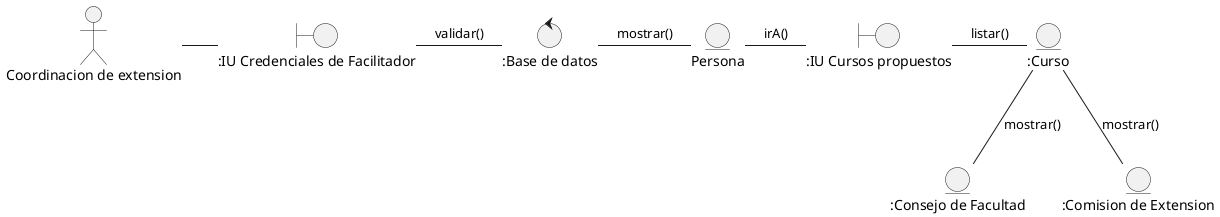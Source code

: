 @startuml analisisClaseDiagramaUC9

actor  "Coordinacion de extension" as Coordinacion
boundary ":IU Credenciales de Facilitador" as Credenciales
control ":Base de datos" as Controlador
entity Persona as Facilitador
boundary ":IU Cursos propuestos" as PropuestosCursos
entity ":Curso" as Curso
entity ":Consejo de Facultad" as Consejo
entity ":Comision de Extension" as Comision
Coordinacion -r- Credenciales 
Credenciales -r- Controlador : validar()
Controlador -r- Facilitador: mostrar()
Facilitador -r- PropuestosCursos : irA()
PropuestosCursos -r- Curso : listar()
Curso -- Consejo : mostrar()
Curso -- Comision : mostrar()
@enduml